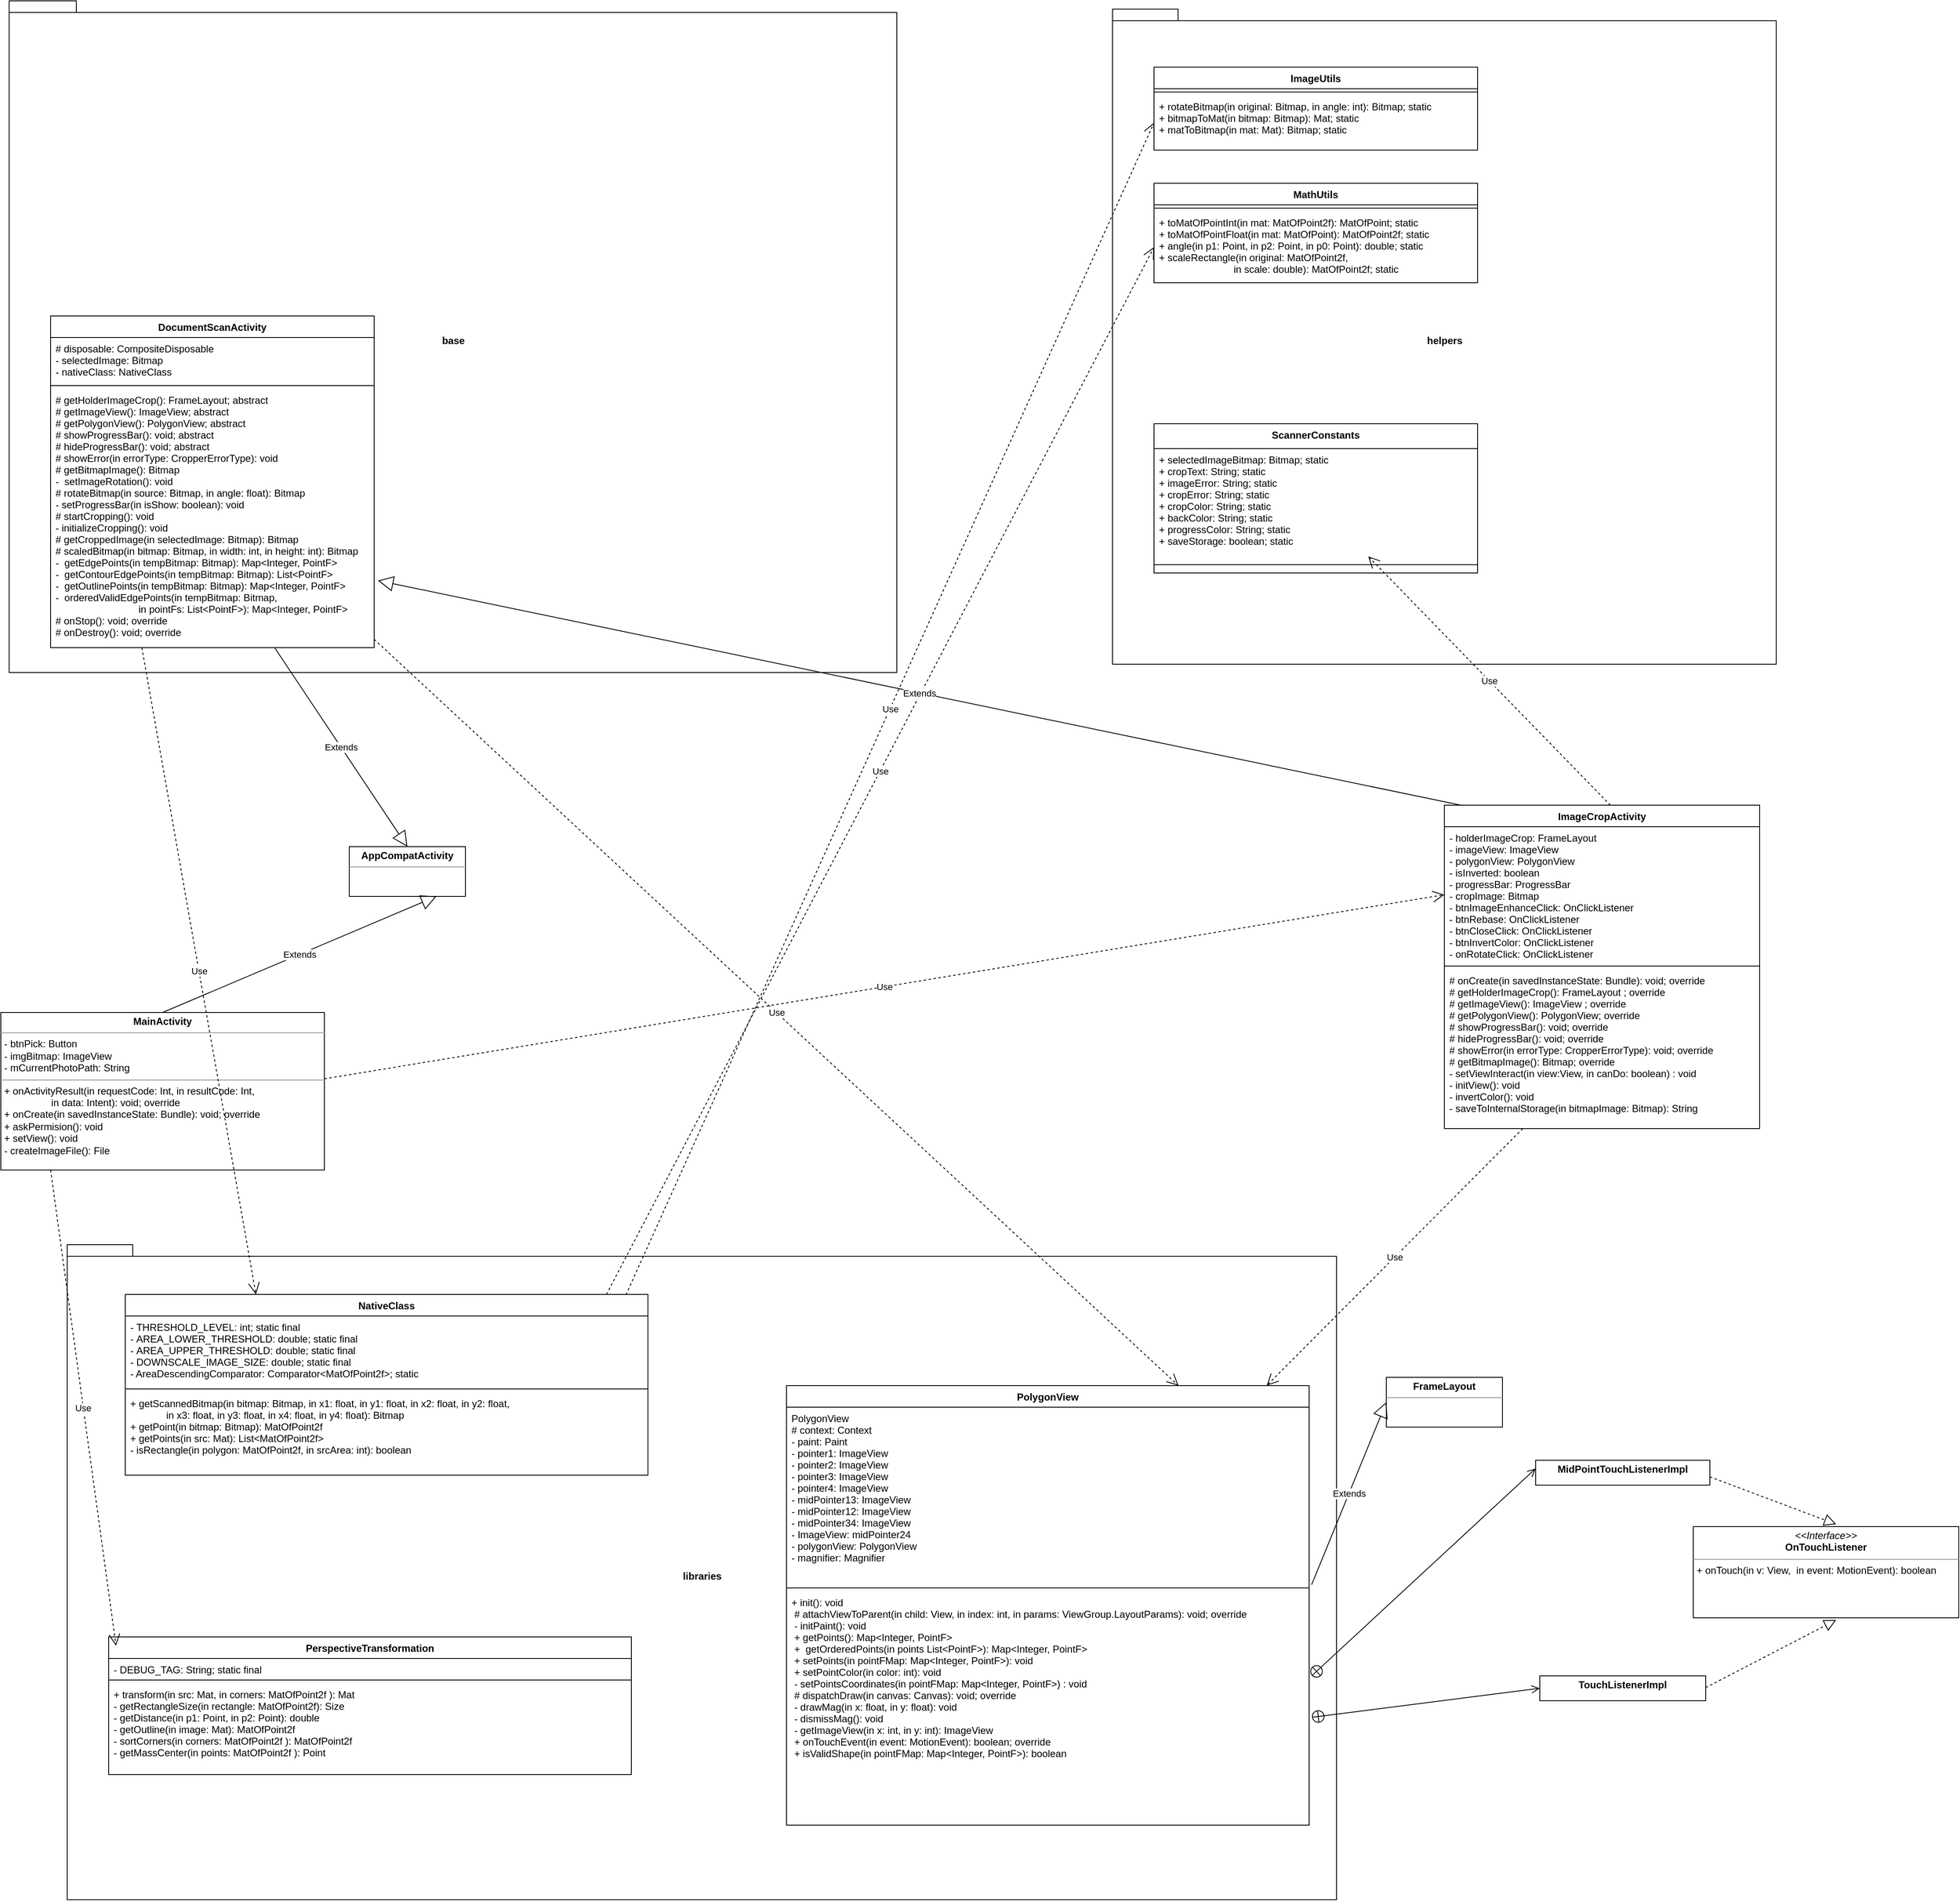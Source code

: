 <mxfile version="13.2.4" type="device"><diagram id="0rhItRVEKd23nk9cFWzO" name="Page-1"><mxGraphModel dx="3434" dy="2572" grid="1" gridSize="10" guides="1" tooltips="1" connect="1" arrows="1" fold="1" page="1" pageScale="1" pageWidth="827" pageHeight="1169" math="0" shadow="0"><root><mxCell id="0"/><mxCell id="1" parent="0"/><mxCell id="mtJG1HmSqAuFN406rGFY-1" value="&lt;p style=&quot;margin: 0px ; margin-top: 4px ; text-align: center&quot;&gt;&lt;b&gt;MainActivity&lt;/b&gt;&lt;/p&gt;&lt;hr size=&quot;1&quot;&gt;&lt;p style=&quot;margin: 0px ; margin-left: 4px&quot;&gt;- btnPick: Button&lt;/p&gt;&lt;p style=&quot;margin: 0px ; margin-left: 4px&quot;&gt;- imgBitmap: ImageView&lt;/p&gt;&lt;p style=&quot;margin: 0px ; margin-left: 4px&quot;&gt;- mCurrentPhotoPath: String&lt;/p&gt;&lt;hr size=&quot;1&quot;&gt;&lt;p style=&quot;margin: 0px ; margin-left: 4px&quot;&gt;+ onActivityResult(in requestCode: Int, in resultCode: Int,&lt;/p&gt;&lt;p style=&quot;margin: 0px ; margin-left: 4px&quot;&gt;&amp;nbsp; &amp;nbsp; &amp;nbsp; &amp;nbsp; &amp;nbsp; &amp;nbsp; &amp;nbsp; &amp;nbsp; &amp;nbsp;in data: Intent): void; override&lt;/p&gt;&lt;p style=&quot;margin: 0px ; margin-left: 4px&quot;&gt;+ onCreate(in savedInstanceState: Bundle): void; override&lt;/p&gt;&lt;p style=&quot;margin: 0px ; margin-left: 4px&quot;&gt;+ askPermision(): void&lt;/p&gt;&lt;p style=&quot;margin: 0px ; margin-left: 4px&quot;&gt;+ setView(): void&lt;/p&gt;&lt;p style=&quot;margin: 0px ; margin-left: 4px&quot;&gt;- createImageFile(): File&lt;/p&gt;" style="verticalAlign=top;align=left;overflow=fill;fontSize=12;fontFamily=Helvetica;html=1;" parent="1" vertex="1"><mxGeometry x="-750" y="250" width="390" height="190" as="geometry"/></mxCell><mxCell id="mtJG1HmSqAuFN406rGFY-62" value="&lt;p style=&quot;margin: 0px ; margin-top: 4px ; text-align: center&quot;&gt;&lt;b&gt;MidPointTouchListenerImpl&lt;/b&gt;&lt;br&gt;&lt;/p&gt;&lt;p style=&quot;margin: 0px ; margin-left: 4px&quot;&gt;&lt;br&gt;&lt;/p&gt;" style="verticalAlign=top;align=left;overflow=fill;fontSize=12;fontFamily=Helvetica;html=1;" parent="1" vertex="1"><mxGeometry x="1100" y="790" width="210" height="30" as="geometry"/></mxCell><mxCell id="mtJG1HmSqAuFN406rGFY-63" value="&lt;p style=&quot;margin: 0px ; margin-top: 4px ; text-align: center&quot;&gt;&lt;b&gt;TouchListenerImpl&lt;/b&gt;&lt;br&gt;&lt;/p&gt;" style="verticalAlign=top;align=left;overflow=fill;fontSize=12;fontFamily=Helvetica;html=1;" parent="1" vertex="1"><mxGeometry x="1105" y="1050" width="200" height="30" as="geometry"/></mxCell><mxCell id="mtJG1HmSqAuFN406rGFY-65" value="&lt;p style=&quot;margin: 0px ; margin-top: 4px ; text-align: center&quot;&gt;&lt;i&gt;&amp;lt;&amp;lt;Interface&amp;gt;&amp;gt;&lt;/i&gt;&lt;br&gt;&lt;b&gt;OnTouchListener&lt;/b&gt;&lt;/p&gt;&lt;hr size=&quot;1&quot;&gt;&lt;p style=&quot;margin: 0px ; margin-left: 4px&quot;&gt;+ onTouch(in v: View,&amp;nbsp; in event: MotionEvent): boolean&lt;br&gt;&lt;/p&gt;" style="verticalAlign=top;align=left;overflow=fill;fontSize=12;fontFamily=Helvetica;html=1;" parent="1" vertex="1"><mxGeometry x="1290" y="870" width="320" height="110" as="geometry"/></mxCell><mxCell id="RfoHr7REZofK57ecmG_n-1" value="&lt;p style=&quot;margin: 0px ; margin-top: 4px ; text-align: center&quot;&gt;&lt;b&gt;FrameLayout&lt;/b&gt;&lt;br&gt;&lt;/p&gt;&lt;hr size=&quot;1&quot;&gt;&lt;div style=&quot;height: 2px&quot;&gt;&lt;/div&gt;" style="verticalAlign=top;align=left;overflow=fill;fontSize=12;fontFamily=Helvetica;html=1;" parent="1" vertex="1"><mxGeometry x="920" y="690" width="140" height="60" as="geometry"/></mxCell><mxCell id="RfoHr7REZofK57ecmG_n-16" value="&lt;p style=&quot;margin: 0px ; margin-top: 4px ; text-align: center&quot;&gt;&lt;b&gt;AppCompatActivity&lt;/b&gt;&lt;br&gt;&lt;/p&gt;&lt;hr size=&quot;1&quot;&gt;&lt;div style=&quot;height: 2px&quot;&gt;&lt;/div&gt;" style="verticalAlign=top;align=left;overflow=fill;fontSize=12;fontFamily=Helvetica;html=1;" parent="1" vertex="1"><mxGeometry x="-330" y="50" width="140" height="60" as="geometry"/></mxCell><mxCell id="RfoHr7REZofK57ecmG_n-28" value="base" style="shape=folder;fontStyle=1;spacingTop=10;tabWidth=40;tabHeight=14;tabPosition=left;html=1;" parent="1" vertex="1"><mxGeometry x="-740" y="-970" width="1070" height="810" as="geometry"/></mxCell><mxCell id="RfoHr7REZofK57ecmG_n-29" value="helpers" style="shape=folder;fontStyle=1;spacingTop=10;tabWidth=40;tabHeight=14;tabPosition=left;html=1;" parent="1" vertex="1"><mxGeometry x="590" y="-960" width="800" height="790" as="geometry"/></mxCell><mxCell id="mtJG1HmSqAuFN406rGFY-24" value="ImageUtils" style="swimlane;fontStyle=1;align=center;verticalAlign=top;childLayout=stackLayout;horizontal=1;startSize=26;horizontalStack=0;resizeParent=1;resizeParentMax=0;resizeLast=0;collapsible=1;marginBottom=0;" parent="1" vertex="1"><mxGeometry x="640" y="-890" width="390" height="100" as="geometry"/></mxCell><mxCell id="mtJG1HmSqAuFN406rGFY-26" value="" style="line;strokeWidth=1;fillColor=none;align=left;verticalAlign=middle;spacingTop=-1;spacingLeft=3;spacingRight=3;rotatable=0;labelPosition=right;points=[];portConstraint=eastwest;" parent="mtJG1HmSqAuFN406rGFY-24" vertex="1"><mxGeometry y="26" width="390" height="8" as="geometry"/></mxCell><mxCell id="mtJG1HmSqAuFN406rGFY-27" value="+ rotateBitmap(in original: Bitmap, in angle: int): Bitmap; static&#10;+ bitmapToMat(in bitmap: Bitmap): Mat; static&#10;+ matToBitmap(in mat: Mat): Bitmap; static" style="text;strokeColor=none;fillColor=none;align=left;verticalAlign=top;spacingLeft=4;spacingRight=4;overflow=hidden;rotatable=0;points=[[0,0.5],[1,0.5]];portConstraint=eastwest;" parent="mtJG1HmSqAuFN406rGFY-24" vertex="1"><mxGeometry y="34" width="390" height="66" as="geometry"/></mxCell><mxCell id="mtJG1HmSqAuFN406rGFY-29" value="MathUtils" style="swimlane;fontStyle=1;align=center;verticalAlign=top;childLayout=stackLayout;horizontal=1;startSize=26;horizontalStack=0;resizeParent=1;resizeParentMax=0;resizeLast=0;collapsible=1;marginBottom=0;" parent="1" vertex="1"><mxGeometry x="640" y="-750" width="390" height="120" as="geometry"/></mxCell><mxCell id="mtJG1HmSqAuFN406rGFY-30" value="" style="line;strokeWidth=1;fillColor=none;align=left;verticalAlign=middle;spacingTop=-1;spacingLeft=3;spacingRight=3;rotatable=0;labelPosition=right;points=[];portConstraint=eastwest;" parent="mtJG1HmSqAuFN406rGFY-29" vertex="1"><mxGeometry y="26" width="390" height="8" as="geometry"/></mxCell><mxCell id="mtJG1HmSqAuFN406rGFY-31" value="+ toMatOfPointInt(in mat: MatOfPoint2f): MatOfPoint; static&#10;+ toMatOfPointFloat(in mat: MatOfPoint): MatOfPoint2f; static&#10;+ angle(in p1: Point, in p2: Point, in p0: Point): double; static&#10;+ scaleRectangle(in original: MatOfPoint2f, &#10;                           in scale: double): MatOfPoint2f; static" style="text;strokeColor=none;fillColor=none;align=left;verticalAlign=top;spacingLeft=4;spacingRight=4;overflow=hidden;rotatable=0;points=[[0,0.5],[1,0.5]];portConstraint=eastwest;" parent="mtJG1HmSqAuFN406rGFY-29" vertex="1"><mxGeometry y="34" width="390" height="86" as="geometry"/></mxCell><mxCell id="mtJG1HmSqAuFN406rGFY-32" value="ScannerConstants" style="swimlane;fontStyle=1;align=center;verticalAlign=top;childLayout=stackLayout;horizontal=1;startSize=30;horizontalStack=0;resizeParent=1;resizeParentMax=0;resizeLast=0;collapsible=1;marginBottom=0;" parent="1" vertex="1"><mxGeometry x="640" y="-460" width="390" height="180" as="geometry"/></mxCell><mxCell id="mtJG1HmSqAuFN406rGFY-33" value="+ selectedImageBitmap: Bitmap; static&#10;+ cropText: String; static&#10;+ imageError: String; static&#10;+ cropError: String; static&#10;+ cropColor: String; static&#10;+ backColor: String; static&#10;+ progressColor: String; static&#10;+ saveStorage: boolean; static" style="text;strokeColor=none;fillColor=none;align=left;verticalAlign=top;spacingLeft=4;spacingRight=4;overflow=hidden;rotatable=0;points=[[0,0.5],[1,0.5]];portConstraint=eastwest;" parent="mtJG1HmSqAuFN406rGFY-32" vertex="1"><mxGeometry y="30" width="390" height="130" as="geometry"/></mxCell><mxCell id="mtJG1HmSqAuFN406rGFY-34" value="" style="line;strokeWidth=1;fillColor=none;align=left;verticalAlign=middle;spacingTop=-1;spacingLeft=3;spacingRight=3;rotatable=0;labelPosition=right;points=[];portConstraint=eastwest;" parent="mtJG1HmSqAuFN406rGFY-32" vertex="1"><mxGeometry y="160" width="390" height="20" as="geometry"/></mxCell><mxCell id="RfoHr7REZofK57ecmG_n-31" value="libraries" style="shape=folder;fontStyle=1;spacingTop=10;tabWidth=40;tabHeight=14;tabPosition=left;html=1;" parent="1" vertex="1"><mxGeometry x="-670" y="530" width="1530" height="790" as="geometry"/></mxCell><mxCell id="RfoHr7REZofK57ecmG_n-36" value="PolygonView" style="swimlane;fontStyle=1;align=center;verticalAlign=top;childLayout=stackLayout;horizontal=1;startSize=26;horizontalStack=0;resizeParent=1;resizeParentMax=0;resizeLast=0;collapsible=1;marginBottom=0;" parent="1" vertex="1"><mxGeometry x="197" y="700" width="630" height="530" as="geometry"/></mxCell><mxCell id="RfoHr7REZofK57ecmG_n-37" value="PolygonView&#10;# context: Context&#10;- paint: Paint&#10;- pointer1: ImageView&#10;- pointer2: ImageView&#10;- pointer3: ImageView&#10;- pointer4: ImageView&#10;- midPointer13: ImageView&#10;- midPointer12: ImageView&#10;- midPointer34: ImageView&#10;- ImageView: midPointer24&#10;- polygonView: PolygonView&#10;- magnifier: Magnifier" style="text;strokeColor=none;fillColor=none;align=left;verticalAlign=top;spacingLeft=4;spacingRight=4;overflow=hidden;rotatable=0;points=[[0,0.5],[1,0.5]];portConstraint=eastwest;" parent="RfoHr7REZofK57ecmG_n-36" vertex="1"><mxGeometry y="26" width="630" height="214" as="geometry"/></mxCell><mxCell id="RfoHr7REZofK57ecmG_n-38" value="" style="line;strokeWidth=1;fillColor=none;align=left;verticalAlign=middle;spacingTop=-1;spacingLeft=3;spacingRight=3;rotatable=0;labelPosition=right;points=[];portConstraint=eastwest;" parent="RfoHr7REZofK57ecmG_n-36" vertex="1"><mxGeometry y="240" width="630" height="8" as="geometry"/></mxCell><mxCell id="RfoHr7REZofK57ecmG_n-39" value="+ init(): void&#10; # attachViewToParent(in child: View, in index: int, in params: ViewGroup.LayoutParams): void; override&#10; - initPaint(): void&#10; + getPoints(): Map&lt;Integer, PointF&gt;&#10; +  getOrderedPoints(in points List&lt;PointF&gt;): Map&lt;Integer, PointF&gt;&#10; + setPoints(in pointFMap: Map&lt;Integer, PointF&gt;): void&#10; + setPointColor(in color: int): void&#10; - setPointsCoordinates(in pointFMap: Map&lt;Integer, PointF&gt;) : void&#10; # dispatchDraw(in canvas: Canvas): void; override&#10; - drawMag(in x: float, in y: float): void&#10; - dismissMag(): void&#10; - getImageView(in x: int, in y: int): ImageView&#10; + onTouchEvent(in event: MotionEvent): boolean; override&#10; + isValidShape(in pointFMap: Map&lt;Integer, PointF&gt;): boolean" style="text;strokeColor=none;fillColor=none;align=left;verticalAlign=top;spacingLeft=4;spacingRight=4;overflow=hidden;rotatable=0;points=[[0,0.5],[1,0.5]];portConstraint=eastwest;" parent="RfoHr7REZofK57ecmG_n-36" vertex="1"><mxGeometry y="248" width="630" height="282" as="geometry"/></mxCell><mxCell id="RfoHr7REZofK57ecmG_n-41" value="Extends" style="endArrow=block;endSize=16;endFill=0;html=1;entryX=0;entryY=0.5;entryDx=0;entryDy=0;" parent="1" target="RfoHr7REZofK57ecmG_n-1" edge="1"><mxGeometry width="160" relative="1" as="geometry"><mxPoint x="830" y="940" as="sourcePoint"/><mxPoint x="990" y="940" as="targetPoint"/></mxGeometry></mxCell><mxCell id="RfoHr7REZofK57ecmG_n-42" value="" style="endArrow=open;startArrow=circlePlus;endFill=0;startFill=0;endSize=8;html=1;" parent="1" edge="1"><mxGeometry width="160" relative="1" as="geometry"><mxPoint x="830" y="1050" as="sourcePoint"/><mxPoint x="1100" y="800" as="targetPoint"/></mxGeometry></mxCell><mxCell id="RfoHr7REZofK57ecmG_n-43" value="" style="endArrow=open;startArrow=circlePlus;endFill=0;startFill=0;endSize=8;html=1;entryX=0;entryY=0.5;entryDx=0;entryDy=0;" parent="1" target="mtJG1HmSqAuFN406rGFY-63" edge="1"><mxGeometry width="160" relative="1" as="geometry"><mxPoint x="830" y="1100" as="sourcePoint"/><mxPoint x="990" y="1100" as="targetPoint"/></mxGeometry></mxCell><mxCell id="RfoHr7REZofK57ecmG_n-44" value="" style="endArrow=block;dashed=1;endFill=0;endSize=12;html=1;entryX=0.538;entryY=-0.026;entryDx=0;entryDy=0;entryPerimeter=0;" parent="1" target="mtJG1HmSqAuFN406rGFY-65" edge="1"><mxGeometry width="160" relative="1" as="geometry"><mxPoint x="1310" y="810" as="sourcePoint"/><mxPoint x="1470" y="810" as="targetPoint"/></mxGeometry></mxCell><mxCell id="RfoHr7REZofK57ecmG_n-45" value="" style="endArrow=block;dashed=1;endFill=0;endSize=12;html=1;entryX=0.538;entryY=1.024;entryDx=0;entryDy=0;entryPerimeter=0;" parent="1" target="mtJG1HmSqAuFN406rGFY-65" edge="1"><mxGeometry width="160" relative="1" as="geometry"><mxPoint x="1305" y="1064.17" as="sourcePoint"/><mxPoint x="1465" y="1064.17" as="targetPoint"/></mxGeometry></mxCell><mxCell id="RfoHr7REZofK57ecmG_n-47" value="Use" style="endArrow=open;endSize=12;dashed=1;html=1;entryX=0;entryY=0.5;entryDx=0;entryDy=0;exitX=0.958;exitY=0.002;exitDx=0;exitDy=0;exitPerimeter=0;" parent="1" source="mtJG1HmSqAuFN406rGFY-42" target="mtJG1HmSqAuFN406rGFY-27" edge="1"><mxGeometry width="160" relative="1" as="geometry"><mxPoint x="-310" y="1040" as="sourcePoint"/><mxPoint x="-150" y="1040" as="targetPoint"/></mxGeometry></mxCell><mxCell id="mtJG1HmSqAuFN406rGFY-11" value="DocumentScanActivity" style="swimlane;fontStyle=1;align=center;verticalAlign=top;childLayout=stackLayout;horizontal=1;startSize=26;horizontalStack=0;resizeParent=1;resizeParentMax=0;resizeLast=0;collapsible=1;marginBottom=0;" parent="1" vertex="1"><mxGeometry x="-690" y="-590" width="390" height="400" as="geometry"/></mxCell><mxCell id="mtJG1HmSqAuFN406rGFY-12" value="# disposable: CompositeDisposable&#10;- selectedImage: Bitmap&#10;- nativeClass: NativeClass" style="text;strokeColor=none;fillColor=none;align=left;verticalAlign=top;spacingLeft=4;spacingRight=4;overflow=hidden;rotatable=0;points=[[0,0.5],[1,0.5]];portConstraint=eastwest;" parent="mtJG1HmSqAuFN406rGFY-11" vertex="1"><mxGeometry y="26" width="390" height="54" as="geometry"/></mxCell><mxCell id="mtJG1HmSqAuFN406rGFY-13" value="" style="line;strokeWidth=1;fillColor=none;align=left;verticalAlign=middle;spacingTop=-1;spacingLeft=3;spacingRight=3;rotatable=0;labelPosition=right;points=[];portConstraint=eastwest;" parent="mtJG1HmSqAuFN406rGFY-11" vertex="1"><mxGeometry y="80" width="390" height="8" as="geometry"/></mxCell><mxCell id="mtJG1HmSqAuFN406rGFY-14" value="# getHolderImageCrop(): FrameLayout; abstract&#10;# getImageView(): ImageView; abstract&#10;# getPolygonView(): PolygonView; abstract&#10;# showProgressBar(): void; abstract&#10;# hideProgressBar(): void; abstract&#10;# showError(in errorType: CropperErrorType): void&#10;# getBitmapImage(): Bitmap&#10;-  setImageRotation(): void&#10;# rotateBitmap(in source: Bitmap, in angle: float): Bitmap&#10;- setProgressBar(in isShow: boolean): void&#10;# startCropping(): void&#10;- initializeCropping(): void&#10;# getCroppedImage(in selectedImage: Bitmap): Bitmap&#10;# scaledBitmap(in bitmap: Bitmap, in width: int, in height: int): Bitmap&#10;-  getEdgePoints(in tempBitmap: Bitmap): Map&lt;Integer, PointF&gt;&#10;-  getContourEdgePoints(in tempBitmap: Bitmap): List&lt;PointF&gt;&#10;-  getOutlinePoints(in tempBitmap: Bitmap): Map&lt;Integer, PointF&gt;&#10;-  orderedValidEdgePoints(in tempBitmap: Bitmap, &#10;                              in pointFs: List&lt;PointF&gt;): Map&lt;Integer, PointF&gt;&#10;# onStop(): void; override&#10;# onDestroy(): void; override" style="text;strokeColor=none;fillColor=none;align=left;verticalAlign=top;spacingLeft=4;spacingRight=4;overflow=hidden;rotatable=0;points=[[0,0.5],[1,0.5]];portConstraint=eastwest;fontStyle=0" parent="mtJG1HmSqAuFN406rGFY-11" vertex="1"><mxGeometry y="88" width="390" height="312" as="geometry"/></mxCell><mxCell id="mtJG1HmSqAuFN406rGFY-42" value="NativeClass" style="swimlane;fontStyle=1;align=center;verticalAlign=top;childLayout=stackLayout;horizontal=1;startSize=26;horizontalStack=0;resizeParent=1;resizeParentMax=0;resizeLast=0;collapsible=1;marginBottom=0;" parent="1" vertex="1"><mxGeometry x="-600" y="590" width="630" height="218" as="geometry"/></mxCell><mxCell id="RfoHr7REZofK57ecmG_n-49" value="Use" style="endArrow=open;endSize=12;dashed=1;html=1;entryX=0;entryY=0.5;entryDx=0;entryDy=0;" parent="mtJG1HmSqAuFN406rGFY-42" target="mtJG1HmSqAuFN406rGFY-31" edge="1"><mxGeometry width="160" relative="1" as="geometry"><mxPoint x="580" as="sourcePoint"/><mxPoint x="740" as="targetPoint"/></mxGeometry></mxCell><mxCell id="mtJG1HmSqAuFN406rGFY-43" value="- THRESHOLD_LEVEL: int; static final&#10;- AREA_LOWER_THRESHOLD: double; static final&#10;- AREA_UPPER_THRESHOLD: double; static final&#10;- DOWNSCALE_IMAGE_SIZE: double; static final&#10;- AreaDescendingComparator: Comparator&lt;MatOfPoint2f&gt;; static" style="text;strokeColor=none;fillColor=none;align=left;verticalAlign=top;spacingLeft=4;spacingRight=4;overflow=hidden;rotatable=0;points=[[0,0.5],[1,0.5]];portConstraint=eastwest;" parent="mtJG1HmSqAuFN406rGFY-42" vertex="1"><mxGeometry y="26" width="630" height="84" as="geometry"/></mxCell><mxCell id="mtJG1HmSqAuFN406rGFY-44" value="" style="line;strokeWidth=1;fillColor=none;align=left;verticalAlign=middle;spacingTop=-1;spacingLeft=3;spacingRight=3;rotatable=0;labelPosition=right;points=[];portConstraint=eastwest;" parent="mtJG1HmSqAuFN406rGFY-42" vertex="1"><mxGeometry y="110" width="630" height="8" as="geometry"/></mxCell><mxCell id="mtJG1HmSqAuFN406rGFY-45" value="+ getScannedBitmap(in bitmap: Bitmap, in x1: float, in y1: float, in x2: float, in y2: float,&#10;             in x3: float, in y3: float, in x4: float, in y4: float): Bitmap&#10;+ getPoint(in bitmap: Bitmap): MatOfPoint2f&#10;+ getPoints(in src: Mat): List&lt;MatOfPoint2f&gt;&#10;- isRectangle(in polygon: MatOfPoint2f, in srcArea: int): boolean&#10;" style="text;strokeColor=none;fillColor=none;align=left;verticalAlign=top;spacingLeft=4;spacingRight=4;overflow=hidden;rotatable=0;points=[[0,0.5],[1,0.5]];portConstraint=eastwest;" parent="mtJG1HmSqAuFN406rGFY-42" vertex="1"><mxGeometry y="118" width="630" height="100" as="geometry"/></mxCell><mxCell id="mtJG1HmSqAuFN406rGFY-51" value="PerspectiveTransformation" style="swimlane;fontStyle=1;align=center;verticalAlign=top;childLayout=stackLayout;horizontal=1;startSize=26;horizontalStack=0;resizeParent=1;resizeParentMax=0;resizeLast=0;collapsible=1;marginBottom=0;" parent="1" vertex="1"><mxGeometry x="-620" y="1003" width="630" height="166" as="geometry"/></mxCell><mxCell id="mtJG1HmSqAuFN406rGFY-52" value="- DEBUG_TAG: String; static final" style="text;strokeColor=none;fillColor=none;align=left;verticalAlign=top;spacingLeft=4;spacingRight=4;overflow=hidden;rotatable=0;points=[[0,0.5],[1,0.5]];portConstraint=eastwest;" parent="mtJG1HmSqAuFN406rGFY-51" vertex="1"><mxGeometry y="26" width="630" height="22" as="geometry"/></mxCell><mxCell id="mtJG1HmSqAuFN406rGFY-53" value="" style="line;strokeWidth=1;fillColor=none;align=left;verticalAlign=middle;spacingTop=-1;spacingLeft=3;spacingRight=3;rotatable=0;labelPosition=right;points=[];portConstraint=eastwest;" parent="mtJG1HmSqAuFN406rGFY-51" vertex="1"><mxGeometry y="48" width="630" height="8" as="geometry"/></mxCell><mxCell id="mtJG1HmSqAuFN406rGFY-54" value="+ transform(in src: Mat, in corners: MatOfPoint2f ): Mat&#10;- getRectangleSize(in rectangle: MatOfPoint2f): Size&#10;- getDistance(in p1: Point, in p2: Point): double&#10;- getOutline(in image: Mat): MatOfPoint2f&#10;- sortCorners(in corners: MatOfPoint2f ): MatOfPoint2f&#10;- getMassCenter(in points: MatOfPoint2f ): Point&#10; " style="text;strokeColor=none;fillColor=none;align=left;verticalAlign=top;spacingLeft=4;spacingRight=4;overflow=hidden;rotatable=0;points=[[0,0.5],[1,0.5]];portConstraint=eastwest;" parent="mtJG1HmSqAuFN406rGFY-51" vertex="1"><mxGeometry y="56" width="630" height="110" as="geometry"/></mxCell><mxCell id="RfoHr7REZofK57ecmG_n-50" value="Use" style="endArrow=open;endSize=12;dashed=1;html=1;entryX=0.25;entryY=0;entryDx=0;entryDy=0;" parent="1" target="mtJG1HmSqAuFN406rGFY-42" edge="1"><mxGeometry width="160" relative="1" as="geometry"><mxPoint x="-580" y="-190" as="sourcePoint"/><mxPoint x="-420" y="-190" as="targetPoint"/></mxGeometry></mxCell><mxCell id="RfoHr7REZofK57ecmG_n-53" value="Use" style="endArrow=open;endSize=12;dashed=1;html=1;entryX=0.75;entryY=0;entryDx=0;entryDy=0;" parent="1" target="RfoHr7REZofK57ecmG_n-36" edge="1"><mxGeometry width="160" relative="1" as="geometry"><mxPoint x="-300" y="-200" as="sourcePoint"/><mxPoint x="-140" y="-200" as="targetPoint"/></mxGeometry></mxCell><mxCell id="RfoHr7REZofK57ecmG_n-54" value="Extends" style="endArrow=block;endSize=16;endFill=0;html=1;exitX=0.5;exitY=0;exitDx=0;exitDy=0;entryX=0.75;entryY=1;entryDx=0;entryDy=0;" parent="1" source="mtJG1HmSqAuFN406rGFY-1" target="RfoHr7REZofK57ecmG_n-16" edge="1"><mxGeometry width="160" relative="1" as="geometry"><mxPoint x="-130" y="130" as="sourcePoint"/><mxPoint x="30" y="130" as="targetPoint"/></mxGeometry></mxCell><mxCell id="RfoHr7REZofK57ecmG_n-56" value="Extends" style="endArrow=block;endSize=16;endFill=0;html=1;entryX=0.5;entryY=0;entryDx=0;entryDy=0;" parent="1" target="RfoHr7REZofK57ecmG_n-16" edge="1"><mxGeometry width="160" relative="1" as="geometry"><mxPoint x="-420" y="-190" as="sourcePoint"/><mxPoint x="-260" y="-190" as="targetPoint"/></mxGeometry></mxCell><mxCell id="RfoHr7REZofK57ecmG_n-58" value="Use" style="endArrow=open;endSize=12;dashed=1;html=1;entryX=0.014;entryY=-0.697;entryDx=0;entryDy=0;entryPerimeter=0;" parent="1" target="mtJG1HmSqAuFN406rGFY-52" edge="1"><mxGeometry width="160" relative="1" as="geometry"><mxPoint x="-690" y="440" as="sourcePoint"/><mxPoint x="-530" y="440" as="targetPoint"/></mxGeometry></mxCell><mxCell id="RfoHr7REZofK57ecmG_n-64" value="Use" style="endArrow=open;endSize=12;dashed=1;html=1;entryX=0;entryY=0.5;entryDx=0;entryDy=0;" parent="1" target="RfoHr7REZofK57ecmG_n-60" edge="1"><mxGeometry width="160" relative="1" as="geometry"><mxPoint x="-360" y="330" as="sourcePoint"/><mxPoint x="-200" y="330" as="targetPoint"/></mxGeometry></mxCell><mxCell id="RfoHr7REZofK57ecmG_n-66" value="Use" style="endArrow=open;endSize=12;dashed=1;html=1;" parent="1" source="RfoHr7REZofK57ecmG_n-62" target="RfoHr7REZofK57ecmG_n-36" edge="1"><mxGeometry width="160" relative="1" as="geometry"><mxPoint x="670" y="530" as="sourcePoint"/><mxPoint x="850" y="470" as="targetPoint"/></mxGeometry></mxCell><mxCell id="RfoHr7REZofK57ecmG_n-59" value="ImageCropActivity" style="swimlane;fontStyle=1;align=center;verticalAlign=top;childLayout=stackLayout;horizontal=1;startSize=26;horizontalStack=0;resizeParent=1;resizeParentMax=0;resizeLast=0;collapsible=1;marginBottom=0;" parent="1" vertex="1"><mxGeometry x="990" width="380" height="390" as="geometry"/></mxCell><mxCell id="RfoHr7REZofK57ecmG_n-63" value="Extends" style="endArrow=block;endSize=16;endFill=0;html=1;entryX=1.012;entryY=0.741;entryDx=0;entryDy=0;entryPerimeter=0;" parent="RfoHr7REZofK57ecmG_n-59" target="mtJG1HmSqAuFN406rGFY-14" edge="1"><mxGeometry width="160" relative="1" as="geometry"><mxPoint x="20" as="sourcePoint"/><mxPoint x="180" as="targetPoint"/></mxGeometry></mxCell><mxCell id="RfoHr7REZofK57ecmG_n-65" value="Use" style="endArrow=open;endSize=12;dashed=1;html=1;" parent="RfoHr7REZofK57ecmG_n-59" target="mtJG1HmSqAuFN406rGFY-33" edge="1"><mxGeometry width="160" relative="1" as="geometry"><mxPoint x="200" as="sourcePoint"/><mxPoint x="360" as="targetPoint"/></mxGeometry></mxCell><mxCell id="RfoHr7REZofK57ecmG_n-60" value="- holderImageCrop: FrameLayout&#10;- imageView: ImageView&#10;- polygonView: PolygonView&#10;- isInverted: boolean&#10;- progressBar: ProgressBar&#10;- cropImage: Bitmap&#10;- btnImageEnhanceClick: OnClickListener&#10;- btnRebase: OnClickListener&#10;- btnCloseClick: OnClickListener&#10;- btnInvertColor: OnClickListener&#10;- onRotateClick: OnClickListener" style="text;strokeColor=none;fillColor=none;align=left;verticalAlign=top;spacingLeft=4;spacingRight=4;overflow=hidden;rotatable=0;points=[[0,0.5],[1,0.5]];portConstraint=eastwest;" parent="RfoHr7REZofK57ecmG_n-59" vertex="1"><mxGeometry y="26" width="380" height="164" as="geometry"/></mxCell><mxCell id="RfoHr7REZofK57ecmG_n-61" value="" style="line;strokeWidth=1;fillColor=none;align=left;verticalAlign=middle;spacingTop=-1;spacingLeft=3;spacingRight=3;rotatable=0;labelPosition=right;points=[];portConstraint=eastwest;" parent="RfoHr7REZofK57ecmG_n-59" vertex="1"><mxGeometry y="190" width="380" height="8" as="geometry"/></mxCell><mxCell id="RfoHr7REZofK57ecmG_n-62" value="# onCreate(in savedInstanceState: Bundle): void; override&#10;# getHolderImageCrop(): FrameLayout ; override&#10;# getImageView(): ImageView ; override&#10;# getPolygonView(): PolygonView; override&#10;# showProgressBar(): void; override&#10;# hideProgressBar(): void; override&#10;# showError(in errorType: CropperErrorType): void; override&#10;# getBitmapImage(): Bitmap; override&#10;- setViewInteract(in view:View, in canDo: boolean) : void&#10;- initView(): void&#10;- invertColor(): void&#10;- saveToInternalStorage(in bitmapImage: Bitmap): String&#10;" style="text;strokeColor=none;fillColor=none;align=left;verticalAlign=top;spacingLeft=4;spacingRight=4;overflow=hidden;rotatable=0;points=[[0,0.5],[1,0.5]];portConstraint=eastwest;fontStyle=0" parent="RfoHr7REZofK57ecmG_n-59" vertex="1"><mxGeometry y="198" width="380" height="192" as="geometry"/></mxCell></root></mxGraphModel></diagram></mxfile>